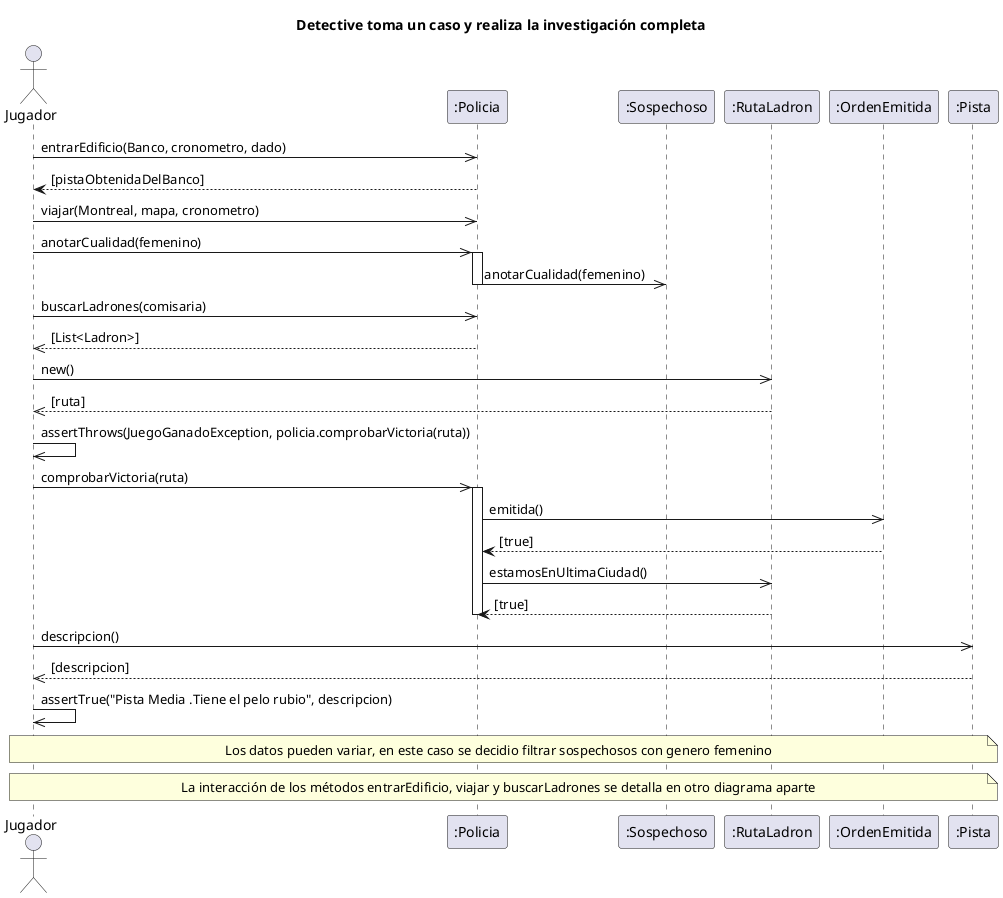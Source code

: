 @startuml
title Detective toma un caso y realiza la investigación completa

actor "Jugador" as AlgoThief
participant ":Policia" as Policia
participant ":Sospechoso" as Sospechoso
participant ":RutaLadron" as Ruta
participant ":OrdenEmitida" as Orden
participant ":Pista" as Pista

AlgoThief ->> Policia : entrarEdificio(Banco, cronometro, dado)

Policia --> AlgoThief : [pistaObtenidaDelBanco]


AlgoThief ->> Policia : viajar(Montreal, mapa, cronometro)

AlgoThief ->> Policia : anotarCualidad(femenino)
activate Policia
    Policia ->> Sospechoso : anotarCualidad(femenino)
deactivate Policia
AlgoThief ->> Policia : buscarLadrones(comisaria)

return[List<Ladron>]
AlgoThief ->> Ruta : new()
return[ruta]

AlgoThief ->> AlgoThief : assertThrows(JuegoGanadoException, policia.comprobarVictoria(ruta))
AlgoThief ->> Policia : comprobarVictoria(ruta)
activate Policia
    Policia ->> Orden : emitida()
    Orden --> Policia : [true]
    Policia ->> Ruta : estamosEnUltimaCiudad()
    Ruta --> Policia : [true]
deactivate Policia

AlgoThief ->> Pista : descripcion()
return[descripcion]
AlgoThief ->> AlgoThief : assertTrue("Pista Media .Tiene el pelo rubio", descripcion)
note across: Los datos pueden variar, en este caso se decidio filtrar sospechosos con genero femenino
note across : La interacción de los métodos entrarEdificio, viajar y buscarLadrones se detalla en otro diagrama aparte

@enduml